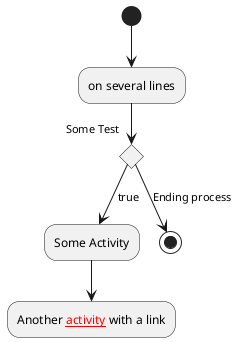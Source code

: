 {
  "sha1": "3yqghzfpti7n47ssraadyaoqwph5db",
  "insertion": {
    "when": "2024-05-30T20:48:20.390Z",
    "user": "plantuml@gmail.com"
  }
}
@startuml
skinparam hyperlinkColor red

(*) --> "[[http://google.com]]
on several lines"
if Some Test then
[[http://testLink1.com]]-->[true] Some Activity
[[http://testLink2.com]]--> Another [[http://www.yahoo.com{Some tooltip} activity]] with a link
else
-->[Ending process] (*)
endif

@enduml
